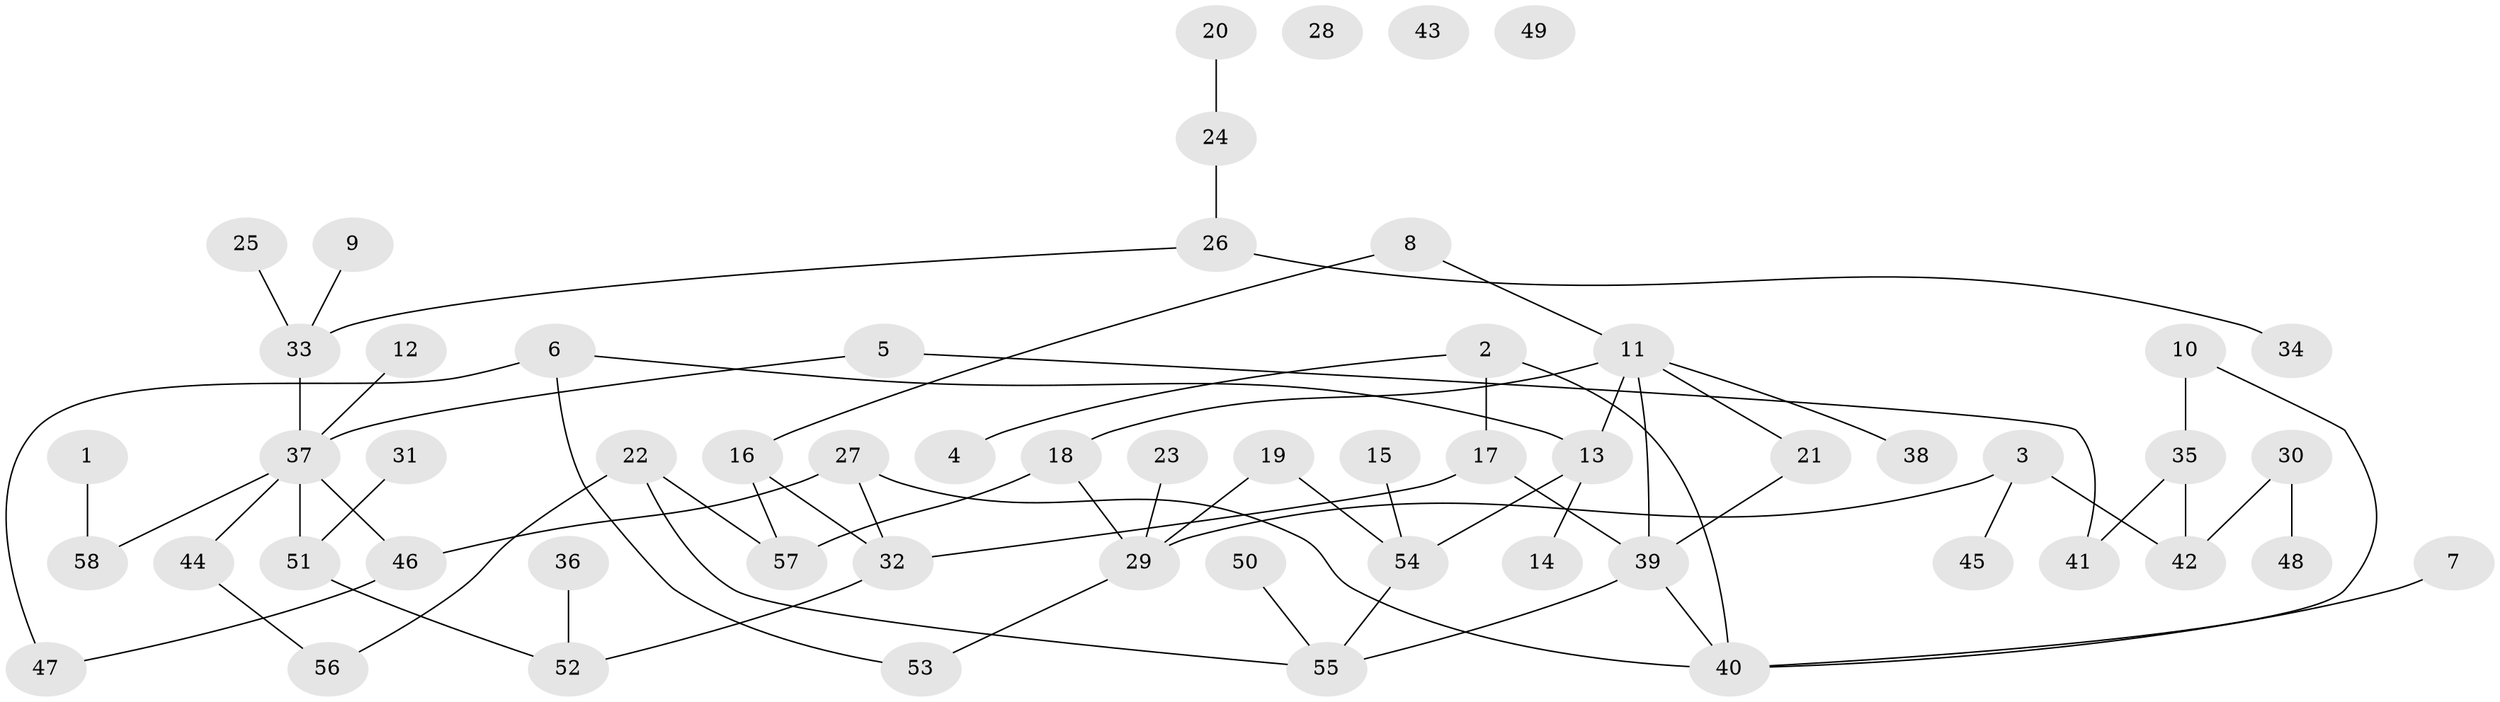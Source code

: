 // Generated by graph-tools (version 1.1) at 2025/49/03/09/25 03:49:04]
// undirected, 58 vertices, 68 edges
graph export_dot {
graph [start="1"]
  node [color=gray90,style=filled];
  1;
  2;
  3;
  4;
  5;
  6;
  7;
  8;
  9;
  10;
  11;
  12;
  13;
  14;
  15;
  16;
  17;
  18;
  19;
  20;
  21;
  22;
  23;
  24;
  25;
  26;
  27;
  28;
  29;
  30;
  31;
  32;
  33;
  34;
  35;
  36;
  37;
  38;
  39;
  40;
  41;
  42;
  43;
  44;
  45;
  46;
  47;
  48;
  49;
  50;
  51;
  52;
  53;
  54;
  55;
  56;
  57;
  58;
  1 -- 58;
  2 -- 4;
  2 -- 17;
  2 -- 40;
  3 -- 29;
  3 -- 42;
  3 -- 45;
  5 -- 37;
  5 -- 41;
  6 -- 13;
  6 -- 47;
  6 -- 53;
  7 -- 40;
  8 -- 11;
  8 -- 16;
  9 -- 33;
  10 -- 35;
  10 -- 40;
  11 -- 13;
  11 -- 18;
  11 -- 21;
  11 -- 38;
  11 -- 39;
  12 -- 37;
  13 -- 14;
  13 -- 54;
  15 -- 54;
  16 -- 32;
  16 -- 57;
  17 -- 32;
  17 -- 39;
  18 -- 29;
  18 -- 57;
  19 -- 29;
  19 -- 54;
  20 -- 24;
  21 -- 39;
  22 -- 55;
  22 -- 56;
  22 -- 57;
  23 -- 29;
  24 -- 26;
  25 -- 33;
  26 -- 33;
  26 -- 34;
  27 -- 32;
  27 -- 40;
  27 -- 46;
  29 -- 53;
  30 -- 42;
  30 -- 48;
  31 -- 51;
  32 -- 52;
  33 -- 37;
  35 -- 41;
  35 -- 42;
  36 -- 52;
  37 -- 44;
  37 -- 46;
  37 -- 51;
  37 -- 58;
  39 -- 40;
  39 -- 55;
  44 -- 56;
  46 -- 47;
  50 -- 55;
  51 -- 52;
  54 -- 55;
}
